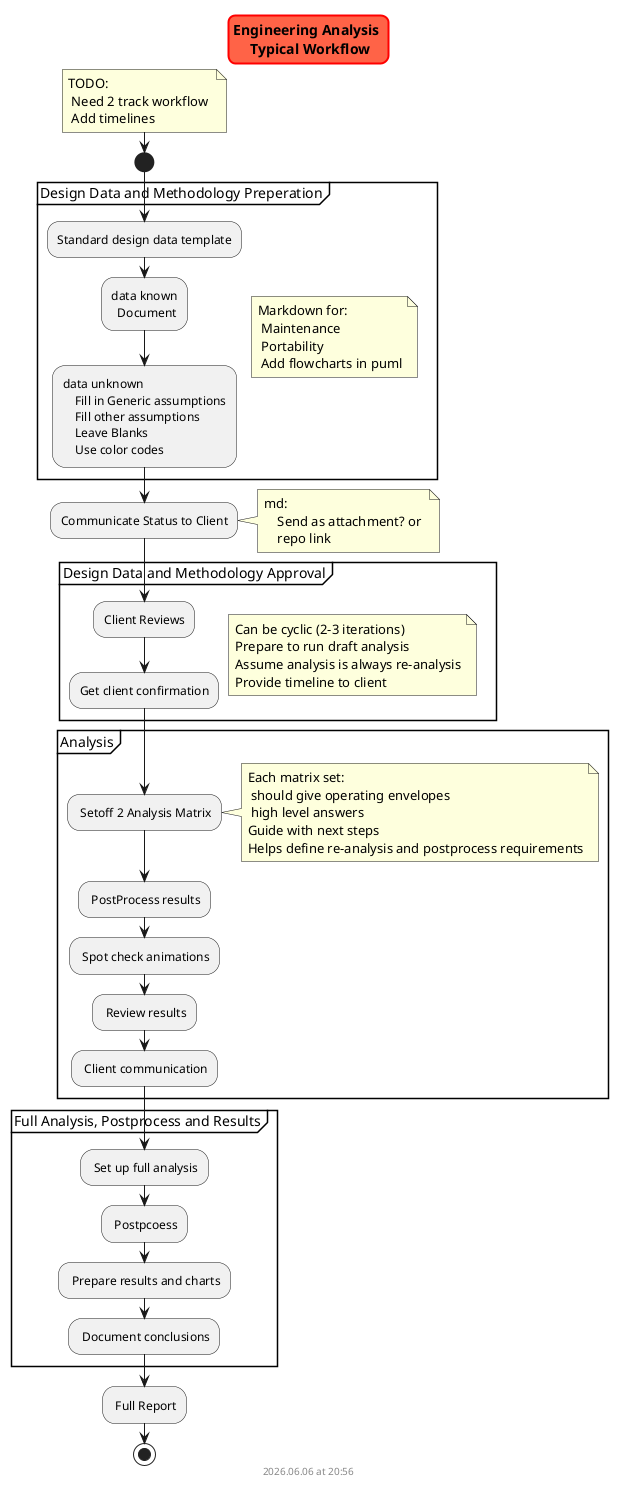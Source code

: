 @startuml engineering_analysis_workflow
skinparam titleBorderRoundCorner 15
skinparam titleBorderThickness 2
skinparam titleBorderColor red
skinparam titleBackgroundColor Tomato

title Engineering Analysis \n Typical Workflow 

        note right
            TODO:
             Need 2 track workflow 
             Add timelines
        end note

start

    partition "Design Data and Methodology Preperation" {

        note right
            Markdown for:
             Maintenance 
             Portability
             Add flowcharts in puml
        end note

        :Standard design data template;
        :data known
          Document;
        :data unknown
            Fill in Generic assumptions
            Fill other assumptions 
            Leave Blanks
            Use color codes;
    }

    :Communicate Status to Client;
        note right
            md: 
                Send as attachment? or 
                repo link 
        end note
    partition "Design Data and Methodology Approval" {

        note right
            Can be cyclic (2-3 iterations)
            Prepare to run draft analysis
            Assume analysis is always re-analysis
            Provide timeline to client
        end note

        :Client Reviews;
        :Get client confirmation;

    }


    partition "Analysis" {
    : Setoff 2 Analysis Matrix;

        note right
            Each matrix set:
             should give operating envelopes
             high level answers
            Guide with next steps
            Helps define re-analysis and postprocess requirements
        end note

    : PostProcess results;
    : Spot check animations;
    : Review results;
    : Client communication;
    }

    partition "Full Analysis, Postprocess and Results" {
    : Set up full analysis;
    : Postpcoess;
    : Prepare results and charts;
    : Document conclusions;
    }

: Full Report;

stop

footer
%date("yyyy.MM.dd' at 'HH:mm")
%filename()
end footer

@enduml